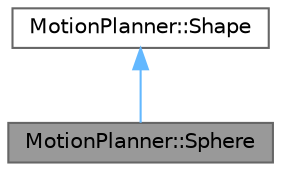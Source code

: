 digraph "MotionPlanner::Sphere"
{
 // LATEX_PDF_SIZE
  bgcolor="transparent";
  edge [fontname=Helvetica,fontsize=10,labelfontname=Helvetica,labelfontsize=10];
  node [fontname=Helvetica,fontsize=10,shape=box,height=0.2,width=0.4];
  Node1 [label="MotionPlanner::Sphere",height=0.2,width=0.4,color="gray40", fillcolor="grey60", style="filled", fontcolor="black",tooltip=" "];
  Node2 -> Node1 [dir="back",color="steelblue1",style="solid"];
  Node2 [label="MotionPlanner::Shape",height=0.2,width=0.4,color="gray40", fillcolor="white", style="filled",URL="$class_motion_planner_1_1_shape.html",tooltip=" "];
}

